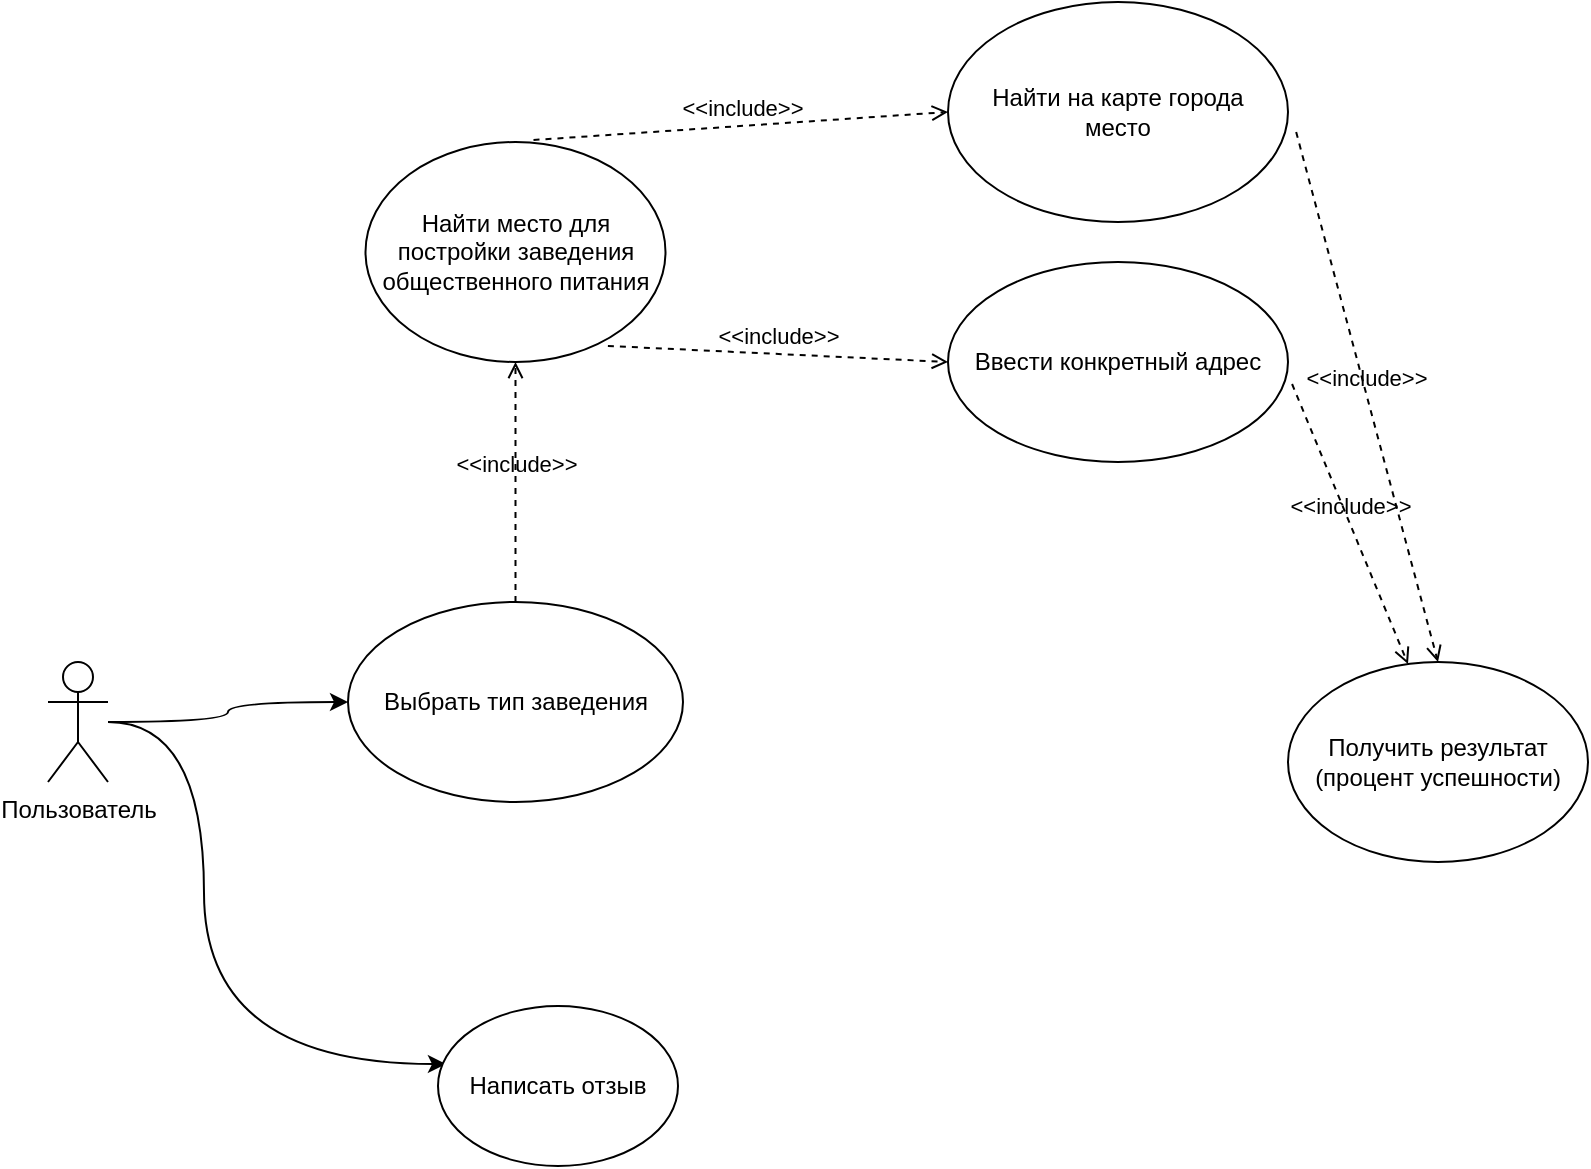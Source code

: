 <mxfile version="21.2.1" type="github">
  <diagram id="evIK6hi9-H3vUto9CSPa" name="Страница 1">
    <mxGraphModel dx="1674" dy="764" grid="0" gridSize="10" guides="1" tooltips="1" connect="1" arrows="1" fold="1" page="1" pageScale="1" pageWidth="2339" pageHeight="3300" math="0" shadow="0">
      <root>
        <mxCell id="0" />
        <mxCell id="1" parent="0" />
        <mxCell id="Qs9-TPKM8q9ve9jA6kf5-11" style="edgeStyle=orthogonalEdgeStyle;rounded=0;orthogonalLoop=1;jettySize=auto;html=1;entryX=0;entryY=0.5;entryDx=0;entryDy=0;curved=1;" edge="1" parent="1" source="R_8RCk8jp2wtUIdCuoWz-1" target="R_8RCk8jp2wtUIdCuoWz-5">
          <mxGeometry relative="1" as="geometry" />
        </mxCell>
        <mxCell id="Qs9-TPKM8q9ve9jA6kf5-12" style="edgeStyle=orthogonalEdgeStyle;rounded=0;orthogonalLoop=1;jettySize=auto;html=1;entryX=0.033;entryY=0.363;entryDx=0;entryDy=0;entryPerimeter=0;curved=1;" edge="1" parent="1" source="R_8RCk8jp2wtUIdCuoWz-1" target="5BoTdSPKw78EXAaD1zw3-8">
          <mxGeometry relative="1" as="geometry">
            <Array as="points">
              <mxPoint x="308" y="530" />
              <mxPoint x="308" y="701" />
            </Array>
          </mxGeometry>
        </mxCell>
        <mxCell id="R_8RCk8jp2wtUIdCuoWz-1" value="Пользователь" style="shape=umlActor;verticalLabelPosition=bottom;verticalAlign=top;html=1;outlineConnect=0;" parent="1" vertex="1">
          <mxGeometry x="230" y="500" width="30" height="60" as="geometry" />
        </mxCell>
        <mxCell id="R_8RCk8jp2wtUIdCuoWz-4" value="Найти на карте города&lt;br&gt;место" style="ellipse;whiteSpace=wrap;html=1;" parent="1" vertex="1">
          <mxGeometry x="680" y="170" width="170" height="110" as="geometry" />
        </mxCell>
        <mxCell id="R_8RCk8jp2wtUIdCuoWz-5" value="Выбрать тип заведения" style="ellipse;whiteSpace=wrap;html=1;" parent="1" vertex="1">
          <mxGeometry x="380" y="470" width="167.5" height="100" as="geometry" />
        </mxCell>
        <mxCell id="R_8RCk8jp2wtUIdCuoWz-25" value="Найти место для постройки заведения общественного питания" style="ellipse;whiteSpace=wrap;html=1;" parent="1" vertex="1">
          <mxGeometry x="388.75" y="240" width="150" height="110" as="geometry" />
        </mxCell>
        <mxCell id="R_8RCk8jp2wtUIdCuoWz-28" value="Ввести конкретный адрес" style="ellipse;whiteSpace=wrap;html=1;" parent="1" vertex="1">
          <mxGeometry x="680" y="300" width="170" height="100" as="geometry" />
        </mxCell>
        <mxCell id="R_8RCk8jp2wtUIdCuoWz-31" value="Получить результат &lt;br&gt;(процент успешности)" style="ellipse;whiteSpace=wrap;html=1;" parent="1" vertex="1">
          <mxGeometry x="850" y="500" width="150" height="100" as="geometry" />
        </mxCell>
        <mxCell id="5BoTdSPKw78EXAaD1zw3-8" value="Написать отзыв" style="ellipse;whiteSpace=wrap;html=1;" parent="1" vertex="1">
          <mxGeometry x="425" y="672" width="120" height="80" as="geometry" />
        </mxCell>
        <mxCell id="Qs9-TPKM8q9ve9jA6kf5-5" value="&amp;lt;&amp;lt;include&amp;gt;&amp;gt;" style="html=1;verticalAlign=bottom;labelBackgroundColor=none;endArrow=open;endFill=0;dashed=1;rounded=0;exitX=0.56;exitY=-0.009;exitDx=0;exitDy=0;exitPerimeter=0;entryX=0;entryY=0.5;entryDx=0;entryDy=0;" edge="1" parent="1" source="R_8RCk8jp2wtUIdCuoWz-25" target="R_8RCk8jp2wtUIdCuoWz-4">
          <mxGeometry width="160" relative="1" as="geometry">
            <mxPoint x="770" y="490" as="sourcePoint" />
            <mxPoint x="930" y="490" as="targetPoint" />
          </mxGeometry>
        </mxCell>
        <mxCell id="Qs9-TPKM8q9ve9jA6kf5-6" value="&amp;lt;&amp;lt;include&amp;gt;&amp;gt;" style="html=1;verticalAlign=bottom;labelBackgroundColor=none;endArrow=open;endFill=0;dashed=1;rounded=0;entryX=0;entryY=0.5;entryDx=0;entryDy=0;exitX=0.808;exitY=0.927;exitDx=0;exitDy=0;exitPerimeter=0;" edge="1" parent="1" source="R_8RCk8jp2wtUIdCuoWz-25" target="R_8RCk8jp2wtUIdCuoWz-28">
          <mxGeometry width="160" relative="1" as="geometry">
            <mxPoint x="554" y="409" as="sourcePoint" />
            <mxPoint x="645" y="274" as="targetPoint" />
          </mxGeometry>
        </mxCell>
        <mxCell id="Qs9-TPKM8q9ve9jA6kf5-7" value="&amp;lt;&amp;lt;include&amp;gt;&amp;gt;" style="html=1;verticalAlign=bottom;labelBackgroundColor=none;endArrow=open;endFill=0;dashed=1;rounded=0;exitX=1.012;exitY=0.61;exitDx=0;exitDy=0;exitPerimeter=0;entryX=0.4;entryY=0.01;entryDx=0;entryDy=0;entryPerimeter=0;" edge="1" parent="1" source="R_8RCk8jp2wtUIdCuoWz-28" target="R_8RCk8jp2wtUIdCuoWz-31">
          <mxGeometry width="160" relative="1" as="geometry">
            <mxPoint x="770" y="490" as="sourcePoint" />
            <mxPoint x="930" y="490" as="targetPoint" />
          </mxGeometry>
        </mxCell>
        <mxCell id="Qs9-TPKM8q9ve9jA6kf5-8" value="&amp;lt;&amp;lt;include&amp;gt;&amp;gt;" style="html=1;verticalAlign=bottom;labelBackgroundColor=none;endArrow=open;endFill=0;dashed=1;rounded=0;exitX=1.024;exitY=0.591;exitDx=0;exitDy=0;exitPerimeter=0;entryX=0.5;entryY=0;entryDx=0;entryDy=0;" edge="1" parent="1" source="R_8RCk8jp2wtUIdCuoWz-4" target="R_8RCk8jp2wtUIdCuoWz-31">
          <mxGeometry width="160" relative="1" as="geometry">
            <mxPoint x="862" y="371" as="sourcePoint" />
            <mxPoint x="980" y="510" as="targetPoint" />
          </mxGeometry>
        </mxCell>
        <mxCell id="Qs9-TPKM8q9ve9jA6kf5-10" value="&amp;lt;&amp;lt;include&amp;gt;&amp;gt;" style="html=1;verticalAlign=bottom;labelBackgroundColor=none;endArrow=open;endFill=0;dashed=1;rounded=0;exitX=0.5;exitY=0;exitDx=0;exitDy=0;entryX=0.5;entryY=1;entryDx=0;entryDy=0;" edge="1" parent="1" source="R_8RCk8jp2wtUIdCuoWz-5" target="R_8RCk8jp2wtUIdCuoWz-25">
          <mxGeometry width="160" relative="1" as="geometry">
            <mxPoint x="255" y="540" as="sourcePoint" />
            <mxPoint x="470" y="579" as="targetPoint" />
          </mxGeometry>
        </mxCell>
      </root>
    </mxGraphModel>
  </diagram>
</mxfile>
